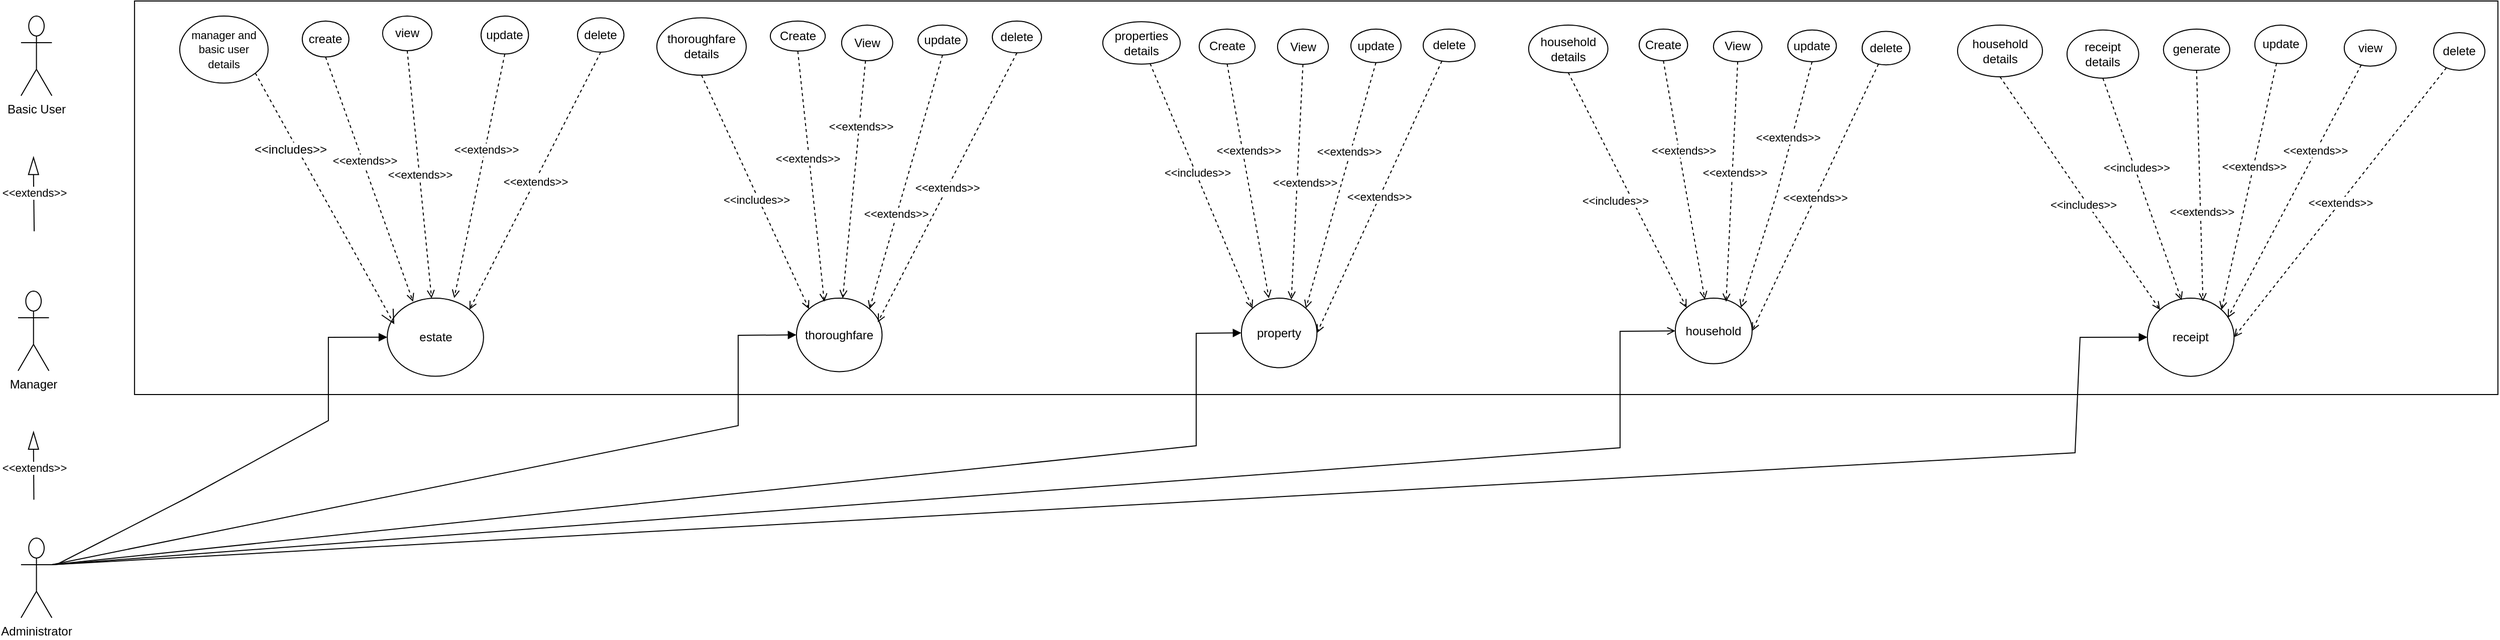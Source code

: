 <mxfile version="13.9.9" type="device"><diagram id="p2OT6_7PBiarxrYeMFC8" name="Page-1"><mxGraphModel dx="2910" dy="1893" grid="0" gridSize="10" guides="1" tooltips="1" connect="1" arrows="1" fold="1" page="1" pageScale="1" pageWidth="1100" pageHeight="850" math="0" shadow="0"><root><mxCell id="0"/><mxCell id="1" parent="0"/><mxCell id="CZw2a8hyTPpO4pu1pBGQ-3" value="" style="rounded=0;whiteSpace=wrap;html=1;" vertex="1" parent="1"><mxGeometry x="-479.07" y="-752" width="2353" height="392" as="geometry"/></mxCell><mxCell id="bVrgIvZ9MESEEl0nW9Ub-30" value="Basic User" style="shape=umlActor;verticalLabelPosition=bottom;verticalAlign=top;html=1;outlineConnect=0;" parent="1" vertex="1"><mxGeometry x="-592.067" y="-737.008" width="30.734" height="79.432" as="geometry"/></mxCell><mxCell id="bVrgIvZ9MESEEl0nW9Ub-32" value="Manager" style="shape=umlActor;verticalLabelPosition=bottom;verticalAlign=top;html=1;outlineConnect=0;" parent="1" vertex="1"><mxGeometry x="-594.997" y="-462.998" width="30.734" height="79.432" as="geometry"/></mxCell><mxCell id="wMVx5mOr-HpSk-gPE4At-3" style="edgeStyle=none;rounded=0;orthogonalLoop=1;jettySize=auto;html=1;entryX=0;entryY=0.5;entryDx=0;entryDy=0;endArrow=block;endFill=1;fontColor=#000000;exitX=1;exitY=0.333;exitDx=0;exitDy=0;exitPerimeter=0;" parent="1" target="bVrgIvZ9MESEEl0nW9Ub-52" edge="1" source="bVrgIvZ9MESEEl0nW9Ub-43"><mxGeometry x="-186.07" y="94" as="geometry"><mxPoint x="-123.138" y="871.379" as="sourcePoint"/><Array as="points"><mxPoint x="121.93" y="-329"/><mxPoint x="121.93" y="-419"/></Array></mxGeometry></mxCell><mxCell id="wMVx5mOr-HpSk-gPE4At-5" style="edgeStyle=none;rounded=0;orthogonalLoop=1;jettySize=auto;html=1;entryX=0;entryY=0.5;entryDx=0;entryDy=0;endArrow=block;endFill=1;fontColor=#000000;exitX=1;exitY=0.333;exitDx=0;exitDy=0;exitPerimeter=0;" parent="1" target="bVrgIvZ9MESEEl0nW9Ub-111" edge="1" source="bVrgIvZ9MESEEl0nW9Ub-43"><mxGeometry x="-186.07" y="94" as="geometry"><mxPoint x="-159.07" y="825" as="sourcePoint"/><Array as="points"><mxPoint x="577.93" y="-309"/><mxPoint x="577.93" y="-421"/></Array></mxGeometry></mxCell><mxCell id="wMVx5mOr-HpSk-gPE4At-6" style="edgeStyle=none;rounded=0;orthogonalLoop=1;jettySize=auto;html=1;entryX=0;entryY=0.5;entryDx=0;entryDy=0;endArrow=block;endFill=1;fontColor=#000000;exitX=1;exitY=0.333;exitDx=0;exitDy=0;exitPerimeter=0;" parent="1" target="bVrgIvZ9MESEEl0nW9Ub-91" edge="1" source="bVrgIvZ9MESEEl0nW9Ub-43"><mxGeometry x="-186.07" y="94" as="geometry"><mxPoint x="-123.07" y="895" as="sourcePoint"/><Array as="points"><mxPoint x="1452.93" y="-302"/><mxPoint x="1457.93" y="-417"/></Array></mxGeometry></mxCell><mxCell id="9IyHdLGbfEKL3AnVJkwq-1" style="edgeStyle=none;rounded=0;orthogonalLoop=1;jettySize=auto;html=1;entryX=0;entryY=0.5;entryDx=0;entryDy=0;endArrow=open;endFill=0;exitX=1;exitY=0.333;exitDx=0;exitDy=0;exitPerimeter=0;" parent="1" target="bVrgIvZ9MESEEl0nW9Ub-124" edge="1" source="bVrgIvZ9MESEEl0nW9Ub-43"><mxGeometry relative="1" as="geometry"><mxPoint x="-118.07" y="884" as="sourcePoint"/><mxPoint x="-0.07" y="1017.74" as="targetPoint"/><Array as="points"><mxPoint x="999.93" y="-307"/><mxPoint x="999.93" y="-423"/></Array></mxGeometry></mxCell><mxCell id="bVrgIvZ9MESEEl0nW9Ub-43" value="Administrator" style="shape=umlActor;verticalLabelPosition=bottom;verticalAlign=top;html=1;outlineConnect=0;" parent="1" vertex="1"><mxGeometry x="-592.067" y="-216.996" width="30.734" height="79.432" as="geometry"/></mxCell><mxCell id="3eplfat6r32ILHULlrHv-40" value="" style="triangle;whiteSpace=wrap;html=1;rotation=-90;" parent="1" vertex="1"><mxGeometry x="-588.067" y="-319.005" width="16.874" height="10.028" as="geometry"/></mxCell><mxCell id="3eplfat6r32ILHULlrHv-41" value="&amp;lt;&amp;lt;extends&amp;gt;&amp;gt;" style="endArrow=none;html=1;exitX=0;exitY=0.5;exitDx=0;exitDy=0;" parent="1" source="3eplfat6r32ILHULlrHv-40" edge="1"><mxGeometry x="-308.07" y="93" width="36.588" height="52.341" as="geometry"><mxPoint x="-579.07" y="-287" as="sourcePoint"/><mxPoint x="-579.264" y="-255.262" as="targetPoint"/><mxPoint y="-7" as="offset"/></mxGeometry></mxCell><mxCell id="bVrgIvZ9MESEEl0nW9Ub-27" value="" style="triangle;whiteSpace=wrap;html=1;rotation=-90;" parent="1" vertex="1"><mxGeometry x="-588.067" y="-592.537" width="16.874" height="10.028" as="geometry"/></mxCell><mxCell id="bVrgIvZ9MESEEl0nW9Ub-39" value="&amp;lt;&amp;lt;extends&amp;gt;&amp;gt;" style="endArrow=none;html=1;exitX=0;exitY=0.5;exitDx=0;exitDy=0;" parent="1" source="bVrgIvZ9MESEEl0nW9Ub-27" edge="1"><mxGeometry x="-619.95" y="-1517.866" width="36.588" height="52.341" as="geometry"><mxPoint x="-578.971" y="-549.876" as="sourcePoint"/><mxPoint x="-578.971" y="-522.645" as="targetPoint"/><mxPoint y="-10" as="offset"/></mxGeometry></mxCell><mxCell id="wMVx5mOr-HpSk-gPE4At-2" style="edgeStyle=none;rounded=0;orthogonalLoop=1;jettySize=auto;html=1;entryX=0;entryY=0.5;entryDx=0;entryDy=0;endArrow=block;endFill=1;fontColor=#000000;" parent="1" target="bVrgIvZ9MESEEl0nW9Ub-164" edge="1"><mxGeometry x="-186.07" y="94" as="geometry"><Array as="points"><mxPoint x="-427.07" y="-257"/><mxPoint x="-286.07" y="-334"/><mxPoint x="-286.07" y="-417"/></Array><mxPoint x="-554.07" y="-192" as="sourcePoint"/></mxGeometry></mxCell><mxCell id="CZw2a8hyTPpO4pu1pBGQ-2" value="" style="group" vertex="1" connectable="0" parent="1"><mxGeometry x="-434.07" y="-737.005" width="2295" height="358.825" as="geometry"/></mxCell><mxCell id="bVrgIvZ9MESEEl0nW9Ub-52" value="thoroughfare" style="ellipse;whiteSpace=wrap;html=1;labelBackgroundColor=#ffffff;" parent="CZw2a8hyTPpO4pu1pBGQ-2" vertex="1"><mxGeometry x="614" y="281.005" width="85.26" height="73.21" as="geometry"/></mxCell><mxCell id="bVrgIvZ9MESEEl0nW9Ub-53" value="Create" style="ellipse;whiteSpace=wrap;html=1;labelBackgroundColor=#ffffff;" parent="CZw2a8hyTPpO4pu1pBGQ-2" vertex="1"><mxGeometry x="588.004" y="5.008" width="54.699" height="29.927" as="geometry"/></mxCell><mxCell id="bVrgIvZ9MESEEl0nW9Ub-55" value="View" style="ellipse;whiteSpace=wrap;html=1;labelBackgroundColor=#ffffff;" parent="CZw2a8hyTPpO4pu1pBGQ-2" vertex="1"><mxGeometry x="658.997" y="9.002" width="50.858" height="35.496" as="geometry"/></mxCell><mxCell id="bVrgIvZ9MESEEl0nW9Ub-63" value="update" style="ellipse;whiteSpace=wrap;html=1;labelBackgroundColor=#ffffff;" parent="CZw2a8hyTPpO4pu1pBGQ-2" vertex="1"><mxGeometry x="735.005" y="9.0" width="48.845" height="29.865" as="geometry"/></mxCell><mxCell id="bVrgIvZ9MESEEl0nW9Ub-65" value="&amp;lt;&amp;lt;extends&amp;gt;&amp;gt;" style="endArrow=open;html=1;dashed=1;labelBackgroundColor=#ffffff;entryX=1;entryY=0;entryDx=0;entryDy=0;exitX=0.5;exitY=1;exitDx=0;exitDy=0;rounded=0;endFill=0;" parent="CZw2a8hyTPpO4pu1pBGQ-2" source="bVrgIvZ9MESEEl0nW9Ub-63" target="bVrgIvZ9MESEEl0nW9Ub-52" edge="1"><mxGeometry x="-85" y="414.005" as="geometry"><mxPoint x="778.835" y="299.11" as="sourcePoint"/><mxPoint x="852.011" y="299.11" as="targetPoint"/><Array as="points"/><mxPoint x="-10" y="32" as="offset"/></mxGeometry></mxCell><mxCell id="bVrgIvZ9MESEEl0nW9Ub-102" value="" style="endArrow=open;html=1;dashed=1;labelBackgroundColor=none;entryX=0.325;entryY=0.048;entryDx=0;entryDy=0;exitX=0.5;exitY=1;exitDx=0;exitDy=0;rounded=0;endFill=0;entryPerimeter=0;" parent="CZw2a8hyTPpO4pu1pBGQ-2" source="bVrgIvZ9MESEEl0nW9Ub-53" target="bVrgIvZ9MESEEl0nW9Ub-52" edge="1"><mxGeometry x="494.91" y="201.642" as="geometry"><mxPoint x="811.764" y="276.781" as="sourcePoint"/><mxPoint x="705.658" y="270.756" as="targetPoint"/><Array as="points"/></mxGeometry></mxCell><mxCell id="bVrgIvZ9MESEEl0nW9Ub-103" value="&amp;lt;&amp;lt;extends&amp;gt;&amp;gt;" style="edgeLabel;resizable=0;html=1;align=center;verticalAlign=middle;rotation=0;" parent="bVrgIvZ9MESEEl0nW9Ub-102" connectable="0" vertex="1"><mxGeometry relative="1" as="geometry"><mxPoint x="-4.17" y="-17.86" as="offset"/></mxGeometry></mxCell><mxCell id="bVrgIvZ9MESEEl0nW9Ub-104" value="" style="endArrow=open;html=1;dashed=1;labelBackgroundColor=none;rounded=0;endFill=0;" parent="CZw2a8hyTPpO4pu1pBGQ-2" source="bVrgIvZ9MESEEl0nW9Ub-55" target="bVrgIvZ9MESEEl0nW9Ub-52" edge="1"><mxGeometry x="494.91" y="201.642" as="geometry"><mxPoint x="810.827" y="250.436" as="sourcePoint"/><mxPoint x="725.419" y="260.124" as="targetPoint"/><Array as="points"/></mxGeometry></mxCell><mxCell id="bVrgIvZ9MESEEl0nW9Ub-105" value="&amp;lt;&amp;lt;extends&amp;gt;&amp;gt;" style="edgeLabel;resizable=0;html=1;align=center;verticalAlign=middle;rotation=0;" parent="bVrgIvZ9MESEEl0nW9Ub-104" connectable="0" vertex="1"><mxGeometry relative="1" as="geometry"><mxPoint x="6.56" y="-53.01" as="offset"/></mxGeometry></mxCell><mxCell id="bVrgIvZ9MESEEl0nW9Ub-106" value="thoroughfare&lt;br&gt;details" style="ellipse;whiteSpace=wrap;html=1;labelBackgroundColor=#ffffff;" parent="CZw2a8hyTPpO4pu1pBGQ-2" vertex="1"><mxGeometry x="475.0" y="1.765" width="89.03" height="57.13" as="geometry"/></mxCell><mxCell id="bVrgIvZ9MESEEl0nW9Ub-107" value="" style="endArrow=open;html=1;dashed=1;labelBackgroundColor=none;exitX=0.5;exitY=1;exitDx=0;exitDy=0;rounded=0;endFill=0;entryX=0;entryY=0;entryDx=0;entryDy=0;" parent="CZw2a8hyTPpO4pu1pBGQ-2" source="bVrgIvZ9MESEEl0nW9Ub-106" target="bVrgIvZ9MESEEl0nW9Ub-52" edge="1"><mxGeometry x="494.178" y="200.325" as="geometry"><mxPoint x="768.59" y="243.805" as="sourcePoint"/><mxPoint x="635.409" y="278.062" as="targetPoint"/><Array as="points"/></mxGeometry></mxCell><mxCell id="3eplfat6r32ILHULlrHv-9" value="&amp;lt;&amp;lt;includes&amp;gt;&amp;gt;" style="edgeLabel;html=1;align=center;verticalAlign=middle;resizable=0;points=[];rotation=0;" parent="bVrgIvZ9MESEEl0nW9Ub-107" vertex="1" connectable="0"><mxGeometry relative="1" as="geometry"><mxPoint x="1.04" y="7.47" as="offset"/></mxGeometry></mxCell><mxCell id="9CE0kdO500s2RGaYK3Pd-2" value="&amp;lt;&amp;lt;extends&amp;gt;&amp;gt;" style="rounded=0;orthogonalLoop=1;jettySize=auto;html=1;dashed=1;endArrow=open;endFill=0;exitX=0.5;exitY=1;exitDx=0;exitDy=0;" parent="CZw2a8hyTPpO4pu1pBGQ-2" source="9CE0kdO500s2RGaYK3Pd-1" edge="1"><mxGeometry x="595.162" y="205.156" as="geometry"><mxPoint as="offset"/><mxPoint x="695" y="305.005" as="targetPoint"/></mxGeometry></mxCell><mxCell id="9CE0kdO500s2RGaYK3Pd-1" value="delete" style="ellipse;whiteSpace=wrap;html=1;labelBackgroundColor=#ffffff;" parent="CZw2a8hyTPpO4pu1pBGQ-2" vertex="1"><mxGeometry x="809.002" y="5.007" width="49.028" height="31.622" as="geometry"/></mxCell><mxCell id="bVrgIvZ9MESEEl0nW9Ub-121" value="properties&lt;br&gt;details" style="ellipse;whiteSpace=wrap;html=1;labelBackgroundColor=#ffffff;" parent="CZw2a8hyTPpO4pu1pBGQ-2" vertex="1"><mxGeometry x="919.0" y="5.625" width="77.1" height="42.26" as="geometry"/></mxCell><mxCell id="3eplfat6r32ILHULlrHv-11" value="&amp;lt;&amp;lt;includes&amp;gt;&amp;gt;" style="rounded=0;orthogonalLoop=1;jettySize=auto;html=1;entryX=0;entryY=0;entryDx=0;entryDy=0;labelBackgroundColor=#ffffff;dashed=1;endArrow=open;endFill=0;" parent="CZw2a8hyTPpO4pu1pBGQ-2" source="bVrgIvZ9MESEEl0nW9Ub-121" target="bVrgIvZ9MESEEl0nW9Ub-111" edge="1"><mxGeometry x="-85" y="414.005" as="geometry"><mxPoint x="-4" y="-13" as="offset"/></mxGeometry></mxCell><mxCell id="bVrgIvZ9MESEEl0nW9Ub-114" value="update" style="ellipse;whiteSpace=wrap;html=1;labelBackgroundColor=#ffffff;" parent="CZw2a8hyTPpO4pu1pBGQ-2" vertex="1"><mxGeometry x="1166.001" y="12.946" width="49.943" height="33.379" as="geometry"/></mxCell><mxCell id="bVrgIvZ9MESEEl0nW9Ub-115" value="&amp;lt;&amp;lt;extends&amp;gt;&amp;gt;" style="endArrow=open;html=1;dashed=1;labelBackgroundColor=#ffffff;exitX=0.5;exitY=1;exitDx=0;exitDy=0;rounded=0;endFill=0;entryX=1;entryY=0;entryDx=0;entryDy=0;" parent="CZw2a8hyTPpO4pu1pBGQ-2" edge="1" target="bVrgIvZ9MESEEl0nW9Ub-111" source="bVrgIvZ9MESEEl0nW9Ub-114"><mxGeometry x="-85" y="414.005" as="geometry"><mxPoint x="1403.011" y="358.526" as="sourcePoint"/><mxPoint x="1167.24" y="322.61" as="targetPoint"/><Array as="points"/><mxPoint x="8" y="-34" as="offset"/></mxGeometry></mxCell><mxCell id="bVrgIvZ9MESEEl0nW9Ub-113" value="View" style="ellipse;whiteSpace=wrap;html=1;labelBackgroundColor=#ffffff;" parent="CZw2a8hyTPpO4pu1pBGQ-2" vertex="1"><mxGeometry x="1093.002" y="12.946" width="50.58" height="35.136" as="geometry"/></mxCell><mxCell id="bVrgIvZ9MESEEl0nW9Ub-118" value="" style="endArrow=open;html=1;dashed=1;labelBackgroundColor=none;entryX=0.661;entryY=0.019;entryDx=0;entryDy=0;exitX=0.5;exitY=1;exitDx=0;exitDy=0;rounded=0;endFill=0;entryPerimeter=0;" parent="CZw2a8hyTPpO4pu1pBGQ-2" source="bVrgIvZ9MESEEl0nW9Ub-113" target="bVrgIvZ9MESEEl0nW9Ub-111" edge="1"><mxGeometry x="936.055" y="166.636" as="geometry"><mxPoint x="1251.973" y="327.999" as="sourcePoint"/><mxPoint x="1166.564" y="338.311" as="targetPoint"/><Array as="points"/></mxGeometry></mxCell><mxCell id="bVrgIvZ9MESEEl0nW9Ub-119" value="&amp;lt;&amp;lt;extends&amp;gt;&amp;gt;" style="edgeLabel;resizable=0;html=1;align=center;verticalAlign=middle;rotation=0;" parent="bVrgIvZ9MESEEl0nW9Ub-118" connectable="0" vertex="1"><mxGeometry relative="1" as="geometry"><mxPoint x="6.95" as="offset"/></mxGeometry></mxCell><mxCell id="bVrgIvZ9MESEEl0nW9Ub-112" value="Create" style="ellipse;whiteSpace=wrap;html=1;labelBackgroundColor=#ffffff;" parent="CZw2a8hyTPpO4pu1pBGQ-2" vertex="1"><mxGeometry x="1014.996" y="12.95" width="55.614" height="34.767" as="geometry"/></mxCell><mxCell id="bVrgIvZ9MESEEl0nW9Ub-116" value="" style="endArrow=open;html=1;dashed=1;labelBackgroundColor=none;entryX=0.364;entryY=0.002;entryDx=0;entryDy=0;exitX=0.5;exitY=1;exitDx=0;exitDy=0;rounded=0;endFill=0;entryPerimeter=0;" parent="CZw2a8hyTPpO4pu1pBGQ-2" source="bVrgIvZ9MESEEl0nW9Ub-112" target="bVrgIvZ9MESEEl0nW9Ub-111" edge="1"><mxGeometry x="928.738" y="165.757" as="geometry"><mxPoint x="1245.592" y="355.165" as="sourcePoint"/><mxPoint x="1139.486" y="348.751" as="targetPoint"/><Array as="points"/></mxGeometry></mxCell><mxCell id="bVrgIvZ9MESEEl0nW9Ub-117" value="&amp;lt;&amp;lt;extends&amp;gt;&amp;gt;" style="edgeLabel;resizable=0;html=1;align=center;verticalAlign=middle;rotation=0;" parent="bVrgIvZ9MESEEl0nW9Ub-116" connectable="0" vertex="1"><mxGeometry relative="1" as="geometry"><mxPoint x="0.28" y="-30.94" as="offset"/></mxGeometry></mxCell><mxCell id="bVrgIvZ9MESEEl0nW9Ub-111" value="property" style="ellipse;whiteSpace=wrap;html=1;labelBackgroundColor=#ffffff;" parent="CZw2a8hyTPpO4pu1pBGQ-2" vertex="1"><mxGeometry x="1057" y="281.005" width="75.24" height="69.21" as="geometry"/></mxCell><mxCell id="9CE0kdO500s2RGaYK3Pd-4" value="&amp;lt;&amp;lt;extends&amp;gt;&amp;gt;" style="edgeStyle=none;rounded=0;orthogonalLoop=1;jettySize=auto;html=1;entryX=1;entryY=0.5;entryDx=0;entryDy=0;dashed=1;endArrow=open;endFill=0;" parent="CZw2a8hyTPpO4pu1pBGQ-2" source="9CE0kdO500s2RGaYK3Pd-3" target="bVrgIvZ9MESEEl0nW9Ub-111" edge="1"><mxGeometry x="1098.507" y="36.671" as="geometry"/></mxCell><mxCell id="9CE0kdO500s2RGaYK3Pd-3" value="delete" style="ellipse;whiteSpace=wrap;html=1;labelBackgroundColor=#ffffff;" parent="CZw2a8hyTPpO4pu1pBGQ-2" vertex="1"><mxGeometry x="1238.005" y="12.949" width="51.589" height="32.501" as="geometry"/></mxCell><mxCell id="bVrgIvZ9MESEEl0nW9Ub-124" value="household" style="ellipse;whiteSpace=wrap;html=1;labelBackgroundColor=#ffffff;" parent="CZw2a8hyTPpO4pu1pBGQ-2" vertex="1"><mxGeometry x="1489" y="281.005" width="76.48" height="65.28" as="geometry"/></mxCell><mxCell id="bVrgIvZ9MESEEl0nW9Ub-125" value="Create" style="ellipse;whiteSpace=wrap;html=1;labelBackgroundColor=#ffffff;" parent="CZw2a8hyTPpO4pu1pBGQ-2" vertex="1"><mxGeometry x="1453.002" y="12.949" width="48.296" height="31.517" as="geometry"/></mxCell><mxCell id="bVrgIvZ9MESEEl0nW9Ub-126" value="View" style="ellipse;whiteSpace=wrap;html=1;labelBackgroundColor=#ffffff;" parent="CZw2a8hyTPpO4pu1pBGQ-2" vertex="1"><mxGeometry x="1526.996" y="15.26" width="48.289" height="30.138" as="geometry"/></mxCell><mxCell id="bVrgIvZ9MESEEl0nW9Ub-127" value="update" style="ellipse;whiteSpace=wrap;html=1;labelBackgroundColor=#ffffff;" parent="CZw2a8hyTPpO4pu1pBGQ-2" vertex="1"><mxGeometry x="1601.0" y="13.867" width="48.384" height="31.587" as="geometry"/></mxCell><mxCell id="bVrgIvZ9MESEEl0nW9Ub-128" value="&amp;lt;&amp;lt;extends&amp;gt;&amp;gt;" style="endArrow=open;html=1;dashed=1;labelBackgroundColor=#ffffff;entryX=1;entryY=0;entryDx=0;entryDy=0;exitX=0.5;exitY=1;exitDx=0;exitDy=0;rounded=0;endFill=0;" parent="CZw2a8hyTPpO4pu1pBGQ-2" source="bVrgIvZ9MESEEl0nW9Ub-127" target="bVrgIvZ9MESEEl0nW9Ub-124" edge="1"><mxGeometry x="-85" y="414.005" as="geometry"><mxPoint x="1643.938" y="376.453" as="sourcePoint"/><mxPoint x="1717.114" y="376.453" as="targetPoint"/><Array as="points"><mxPoint x="1590" y="177.005"/></Array><mxPoint x="11" y="-47" as="offset"/></mxGeometry></mxCell><mxCell id="bVrgIvZ9MESEEl0nW9Ub-129" value="" style="endArrow=open;html=1;dashed=1;labelBackgroundColor=none;exitX=0.5;exitY=1;exitDx=0;exitDy=0;rounded=0;endFill=0;entryX=0.384;entryY=0.019;entryDx=0;entryDy=0;entryPerimeter=0;" parent="CZw2a8hyTPpO4pu1pBGQ-2" source="bVrgIvZ9MESEEl0nW9Ub-125" target="bVrgIvZ9MESEEl0nW9Ub-124" edge="1"><mxGeometry x="1360.013" y="58.364" as="geometry"><mxPoint x="1676.867" y="352.682" as="sourcePoint"/><mxPoint x="1521" y="284.005" as="targetPoint"/><Array as="points"/></mxGeometry></mxCell><mxCell id="bVrgIvZ9MESEEl0nW9Ub-130" value="&amp;lt;&amp;lt;extends&amp;gt;&amp;gt;" style="edgeLabel;resizable=0;html=1;align=center;verticalAlign=middle;rotation=0;" parent="bVrgIvZ9MESEEl0nW9Ub-129" connectable="0" vertex="1"><mxGeometry relative="1" as="geometry"><mxPoint x="-1.16" y="-29.77" as="offset"/></mxGeometry></mxCell><mxCell id="bVrgIvZ9MESEEl0nW9Ub-131" value="" style="endArrow=open;html=1;dashed=1;labelBackgroundColor=none;entryX=0.661;entryY=0.055;entryDx=0;entryDy=0;exitX=0.5;exitY=1;exitDx=0;exitDy=0;rounded=0;endFill=0;entryPerimeter=0;" parent="CZw2a8hyTPpO4pu1pBGQ-2" source="bVrgIvZ9MESEEl0nW9Ub-126" target="bVrgIvZ9MESEEl0nW9Ub-124" edge="1"><mxGeometry x="1360.013" y="58.364" as="geometry"><mxPoint x="1675.931" y="324.637" as="sourcePoint"/><mxPoint x="1590.522" y="334.95" as="targetPoint"/><Array as="points"/></mxGeometry></mxCell><mxCell id="bVrgIvZ9MESEEl0nW9Ub-132" value="&amp;lt;&amp;lt;extends&amp;gt;&amp;gt;" style="edgeLabel;resizable=0;html=1;align=center;verticalAlign=middle;rotation=0;" parent="bVrgIvZ9MESEEl0nW9Ub-131" connectable="0" vertex="1"><mxGeometry relative="1" as="geometry"><mxPoint x="2.17" y="-9.34" as="offset"/></mxGeometry></mxCell><mxCell id="bVrgIvZ9MESEEl0nW9Ub-134" value="household&lt;br&gt;details" style="ellipse;whiteSpace=wrap;html=1;labelBackgroundColor=#ffffff;" parent="CZw2a8hyTPpO4pu1pBGQ-2" vertex="1"><mxGeometry x="1343.0" y="9.005" width="78.89" height="47.33" as="geometry"/></mxCell><mxCell id="bVrgIvZ9MESEEl0nW9Ub-135" value="" style="endArrow=open;html=1;dashed=1;labelBackgroundColor=none;entryX=0;entryY=0;entryDx=0;entryDy=0;exitX=0.5;exitY=1;exitDx=0;exitDy=0;rounded=0;endFill=0;" parent="CZw2a8hyTPpO4pu1pBGQ-2" source="bVrgIvZ9MESEEl0nW9Ub-134" target="bVrgIvZ9MESEEl0nW9Ub-124" edge="1"><mxGeometry x="1357.818" y="58.364" as="geometry"><mxPoint x="1618.692" y="296.051" as="sourcePoint"/><mxPoint x="1553.012" y="340.989" as="targetPoint"/><Array as="points"/></mxGeometry></mxCell><mxCell id="bVrgIvZ9MESEEl0nW9Ub-136" value="&amp;lt;&amp;lt;includes&amp;gt;&amp;gt;" style="edgeLabel;resizable=0;html=1;align=center;verticalAlign=middle;" parent="bVrgIvZ9MESEEl0nW9Ub-135" connectable="0" vertex="1"><mxGeometry relative="1" as="geometry"><mxPoint x="-12.02" y="10.46" as="offset"/></mxGeometry></mxCell><mxCell id="9CE0kdO500s2RGaYK3Pd-6" value="&amp;lt;&amp;lt;extends&amp;gt;&amp;gt;" style="edgeStyle=none;rounded=0;orthogonalLoop=1;jettySize=auto;html=1;entryX=1;entryY=0.5;entryDx=0;entryDy=0;dashed=1;endArrow=open;endFill=0;" parent="CZw2a8hyTPpO4pu1pBGQ-2" source="9CE0kdO500s2RGaYK3Pd-5" target="bVrgIvZ9MESEEl0nW9Ub-124" edge="1"><mxGeometry x="1498.675" y="-116.742" as="geometry"/></mxCell><mxCell id="9CE0kdO500s2RGaYK3Pd-5" value="delete" style="ellipse;whiteSpace=wrap;html=1;labelBackgroundColor=#ffffff;" parent="CZw2a8hyTPpO4pu1pBGQ-2" vertex="1"><mxGeometry x="1675.004" y="15.258" width="47.557" height="33.379" as="geometry"/></mxCell><mxCell id="bVrgIvZ9MESEEl0nW9Ub-91" value="receipt" style="ellipse;whiteSpace=wrap;html=1;labelBackgroundColor=#ffffff;" parent="CZw2a8hyTPpO4pu1pBGQ-2" vertex="1"><mxGeometry x="1959" y="281.005" width="86.32" height="77.82" as="geometry"/></mxCell><mxCell id="bVrgIvZ9MESEEl0nW9Ub-93" value="generate" style="ellipse;whiteSpace=wrap;html=1;labelBackgroundColor=#ffffff;" parent="CZw2a8hyTPpO4pu1pBGQ-2" vertex="1"><mxGeometry x="1975" y="12.955" width="66" height="41.06" as="geometry"/></mxCell><mxCell id="bVrgIvZ9MESEEl0nW9Ub-96" value="" style="endArrow=open;html=1;dashed=1;labelBackgroundColor=#ffffff;entryX=0.641;entryY=0.04;entryDx=0;entryDy=0;endFill=0;rounded=0;exitX=0.5;exitY=1;exitDx=0;exitDy=0;entryPerimeter=0;" parent="CZw2a8hyTPpO4pu1pBGQ-2" source="bVrgIvZ9MESEEl0nW9Ub-93" target="bVrgIvZ9MESEEl0nW9Ub-91" edge="1"><mxGeometry x="1800.025" y="-146.826" as="geometry"><mxPoint x="2228.839" y="248.591" as="sourcePoint"/><mxPoint x="2046.616" y="233.497" as="targetPoint"/><Array as="points"/></mxGeometry></mxCell><mxCell id="bVrgIvZ9MESEEl0nW9Ub-97" value="&amp;lt;&amp;lt;extends&amp;gt;&amp;gt;" style="edgeLabel;resizable=0;html=1;align=center;verticalAlign=middle;rotation=0;" parent="bVrgIvZ9MESEEl0nW9Ub-96" connectable="0" vertex="1"><mxGeometry relative="1" as="geometry"><mxPoint x="1.86" y="25.53" as="offset"/></mxGeometry></mxCell><mxCell id="bVrgIvZ9MESEEl0nW9Ub-155" value="&amp;lt;&amp;lt;includes&amp;gt;&amp;gt;" style="endArrow=open;html=1;dashed=1;labelBackgroundColor=#ffffff;rounded=0;endFill=0;exitX=0.5;exitY=1;exitDx=0;exitDy=0;entryX=0;entryY=0;entryDx=0;entryDy=0;" parent="CZw2a8hyTPpO4pu1pBGQ-2" source="3eplfat6r32ILHULlrHv-52" target="bVrgIvZ9MESEEl0nW9Ub-91" edge="1"><mxGeometry x="-85" y="414.005" as="geometry"><mxPoint x="2010.4" y="277.133" as="sourcePoint"/><mxPoint x="1989.179" y="323.688" as="targetPoint"/><Array as="points"/><mxPoint x="3" y="12" as="offset"/></mxGeometry></mxCell><mxCell id="bVrgIvZ9MESEEl0nW9Ub-157" value="receipt&lt;br&gt;details" style="ellipse;whiteSpace=wrap;html=1;labelBackgroundColor=#ffffff;" parent="CZw2a8hyTPpO4pu1pBGQ-2" vertex="1"><mxGeometry x="1879.0" y="13.865" width="71.37" height="48" as="geometry"/></mxCell><mxCell id="bVrgIvZ9MESEEl0nW9Ub-158" value="&amp;lt;&amp;lt;includes&amp;gt;&amp;gt;" style="endArrow=open;html=1;dashed=1;labelBackgroundColor=#ffffff;exitX=0.5;exitY=1;exitDx=0;exitDy=0;rounded=0;endFill=0;entryX=0.395;entryY=0.025;entryDx=0;entryDy=0;entryPerimeter=0;" parent="CZw2a8hyTPpO4pu1pBGQ-2" source="bVrgIvZ9MESEEl0nW9Ub-157" target="bVrgIvZ9MESEEl0nW9Ub-91" edge="1"><mxGeometry x="-85" y="414.005" as="geometry"><mxPoint x="2243.474" y="184.449" as="sourcePoint"/><mxPoint x="2144.686" y="217.652" as="targetPoint"/><Array as="points"/><mxPoint x="-6" y="-21" as="offset"/></mxGeometry></mxCell><mxCell id="3eplfat6r32ILHULlrHv-52" value="household&lt;br&gt;details" style="ellipse;whiteSpace=wrap;html=1;labelBackgroundColor=#ffffff;" parent="CZw2a8hyTPpO4pu1pBGQ-2" vertex="1"><mxGeometry x="1770" y="9.005" width="84.54" height="51.5" as="geometry"/></mxCell><mxCell id="kovQtFcs4KQaaTrSygyN-6" value="&amp;lt;&amp;lt;extends&amp;gt;&amp;gt;" style="rounded=0;orthogonalLoop=1;jettySize=auto;html=1;entryX=0.927;entryY=0.252;entryDx=0;entryDy=0;dashed=1;endArrow=open;endFill=0;entryPerimeter=0;" parent="CZw2a8hyTPpO4pu1pBGQ-2" source="kovQtFcs4KQaaTrSygyN-1" target="bVrgIvZ9MESEEl0nW9Ub-91" edge="1"><mxGeometry x="-85" y="414.005" as="geometry"><mxPoint x="21" y="-41" as="offset"/></mxGeometry></mxCell><mxCell id="kovQtFcs4KQaaTrSygyN-1" value="view" style="ellipse;whiteSpace=wrap;html=1;labelBackgroundColor=#ffffff;" parent="CZw2a8hyTPpO4pu1pBGQ-2" vertex="1"><mxGeometry x="2155" y="13.865" width="51.6" height="35.97" as="geometry"/></mxCell><mxCell id="kovQtFcs4KQaaTrSygyN-7" value="&amp;lt;&amp;lt;extends&amp;gt;&amp;gt;" style="rounded=0;orthogonalLoop=1;jettySize=auto;html=1;entryX=1;entryY=0;entryDx=0;entryDy=0;dashed=1;endArrow=open;endFill=0;" parent="CZw2a8hyTPpO4pu1pBGQ-2" source="kovQtFcs4KQaaTrSygyN-2" target="bVrgIvZ9MESEEl0nW9Ub-91" edge="1"><mxGeometry x="-85" y="414.005" as="geometry"><mxPoint x="5" y="-20" as="offset"/></mxGeometry></mxCell><mxCell id="kovQtFcs4KQaaTrSygyN-2" value="update" style="ellipse;whiteSpace=wrap;html=1;labelBackgroundColor=#ffffff;" parent="CZw2a8hyTPpO4pu1pBGQ-2" vertex="1"><mxGeometry x="2066" y="9.005" width="51.6" height="38.4" as="geometry"/></mxCell><mxCell id="kovQtFcs4KQaaTrSygyN-5" value="&amp;lt;&amp;lt;extends&amp;gt;&amp;gt;" style="rounded=0;orthogonalLoop=1;jettySize=auto;html=1;entryX=1;entryY=0.5;entryDx=0;entryDy=0;dashed=1;endArrow=open;endFill=0;" parent="CZw2a8hyTPpO4pu1pBGQ-2" source="kovQtFcs4KQaaTrSygyN-3" target="bVrgIvZ9MESEEl0nW9Ub-91" edge="1"><mxGeometry x="1761.6" y="-632.005" as="geometry"><mxPoint as="offset"/></mxGeometry></mxCell><mxCell id="kovQtFcs4KQaaTrSygyN-3" value="delete" style="ellipse;whiteSpace=wrap;html=1;labelBackgroundColor=#ffffff;" parent="CZw2a8hyTPpO4pu1pBGQ-2" vertex="1"><mxGeometry x="2244" y="16.555" width="51" height="37.46" as="geometry"/></mxCell><mxCell id="bVrgIvZ9MESEEl0nW9Ub-164" value="estate" style="ellipse;whiteSpace=wrap;html=1;labelBackgroundColor=#ffffff;" parent="CZw2a8hyTPpO4pu1pBGQ-2" vertex="1"><mxGeometry x="206.63" y="281.005" width="95.86" height="77.79" as="geometry"/></mxCell><mxCell id="bVrgIvZ9MESEEl0nW9Ub-165" value="create" style="ellipse;whiteSpace=wrap;html=1;labelBackgroundColor=#ffffff;" parent="CZw2a8hyTPpO4pu1pBGQ-2" vertex="1"><mxGeometry x="121.995" y="5.003" width="46.467" height="35.786" as="geometry"/></mxCell><mxCell id="bVrgIvZ9MESEEl0nW9Ub-166" value="view" style="ellipse;whiteSpace=wrap;html=1;labelBackgroundColor=#ffffff;" parent="CZw2a8hyTPpO4pu1pBGQ-2" vertex="1"><mxGeometry x="202.0" width="49.036" height="34.495" as="geometry"/></mxCell><mxCell id="bVrgIvZ9MESEEl0nW9Ub-167" value="update" style="ellipse;whiteSpace=wrap;html=1;labelBackgroundColor=#ffffff;" parent="CZw2a8hyTPpO4pu1pBGQ-2" vertex="1"><mxGeometry x="299.997" y="0.002" width="47.287" height="37.797" as="geometry"/></mxCell><mxCell id="bVrgIvZ9MESEEl0nW9Ub-168" value="" style="endArrow=open;html=1;labelBackgroundColor=none;endFill=0;exitX=0.5;exitY=1;exitDx=0;exitDy=0;dashed=1;entryX=0.268;entryY=0.045;entryDx=0;entryDy=0;entryPerimeter=0;" parent="CZw2a8hyTPpO4pu1pBGQ-2" source="bVrgIvZ9MESEEl0nW9Ub-165" target="bVrgIvZ9MESEEl0nW9Ub-164" edge="1"><mxGeometry x="89.687" y="-342.433" as="geometry"><mxPoint x="338.853" y="313.968" as="sourcePoint"/><mxPoint x="412.029" y="313.968" as="targetPoint"/></mxGeometry></mxCell><mxCell id="bVrgIvZ9MESEEl0nW9Ub-169" value="&amp;lt;&amp;lt;extends&amp;gt;&amp;gt;" style="edgeLabel;resizable=0;html=1;align=center;verticalAlign=middle;rotation=0;" parent="bVrgIvZ9MESEEl0nW9Ub-168" connectable="0" vertex="1"><mxGeometry relative="1" as="geometry"><mxPoint x="-4.75" y="-19.39" as="offset"/></mxGeometry></mxCell><mxCell id="bVrgIvZ9MESEEl0nW9Ub-170" value="" style="endArrow=open;html=1;labelBackgroundColor=none;endFill=0;exitX=0.5;exitY=1;exitDx=0;exitDy=0;dashed=1;" parent="CZw2a8hyTPpO4pu1pBGQ-2" source="bVrgIvZ9MESEEl0nW9Ub-166" target="bVrgIvZ9MESEEl0nW9Ub-164" edge="1"><mxGeometry x="89.687" y="-342.433" as="geometry"><mxPoint x="418.615" y="300.854" as="sourcePoint"/><mxPoint x="270.12" y="315.005" as="targetPoint"/></mxGeometry></mxCell><mxCell id="bVrgIvZ9MESEEl0nW9Ub-171" value="&amp;lt;&amp;lt;extends&amp;gt;&amp;gt;" style="edgeLabel;resizable=0;html=1;align=center;verticalAlign=middle;rotation=0;" parent="bVrgIvZ9MESEEl0nW9Ub-170" connectable="0" vertex="1"><mxGeometry relative="1" as="geometry"/></mxCell><mxCell id="bVrgIvZ9MESEEl0nW9Ub-172" value="" style="endArrow=open;html=1;labelBackgroundColor=none;endFill=0;exitX=0.5;exitY=1;exitDx=0;exitDy=0;dashed=1;entryX=0.695;entryY=-0.002;entryDx=0;entryDy=0;entryPerimeter=0;" parent="CZw2a8hyTPpO4pu1pBGQ-2" source="bVrgIvZ9MESEEl0nW9Ub-167" target="bVrgIvZ9MESEEl0nW9Ub-164" edge="1"><mxGeometry x="89.687" y="-342.433" as="geometry"><mxPoint x="418.615" y="328.851" as="sourcePoint"/><mxPoint x="338.853" y="321.056" as="targetPoint"/></mxGeometry></mxCell><mxCell id="bVrgIvZ9MESEEl0nW9Ub-173" value="&amp;lt;&amp;lt;extends&amp;gt;&amp;gt;" style="edgeLabel;resizable=0;html=1;align=center;verticalAlign=middle;rotation=0;" parent="bVrgIvZ9MESEEl0nW9Ub-172" connectable="0" vertex="1"><mxGeometry relative="1" as="geometry"><mxPoint x="6.7" y="-26.9" as="offset"/></mxGeometry></mxCell><mxCell id="bVrgIvZ9MESEEl0nW9Ub-174" value="delete" style="ellipse;whiteSpace=wrap;html=1;labelBackgroundColor=#ffffff;" parent="CZw2a8hyTPpO4pu1pBGQ-2" vertex="1"><mxGeometry x="395.998" y="1.768" width="46.284" height="34.257" as="geometry"/></mxCell><mxCell id="bVrgIvZ9MESEEl0nW9Ub-175" value="" style="endArrow=open;html=1;labelBackgroundColor=none;endFill=0;exitX=0.5;exitY=1;exitDx=0;exitDy=0;dashed=1;entryX=1;entryY=0;entryDx=0;entryDy=0;" parent="CZw2a8hyTPpO4pu1pBGQ-2" source="bVrgIvZ9MESEEl0nW9Ub-174" target="bVrgIvZ9MESEEl0nW9Ub-164" edge="1"><mxGeometry x="89.687" y="-342.433" as="geometry"><mxPoint x="420.152" y="354.278" as="sourcePoint"/><mxPoint x="327.061" y="328.303" as="targetPoint"/></mxGeometry></mxCell><mxCell id="bVrgIvZ9MESEEl0nW9Ub-176" value="&amp;lt;&amp;lt;extends&amp;gt;&amp;gt;" style="edgeLabel;resizable=0;html=1;align=center;verticalAlign=middle;rotation=0;" parent="bVrgIvZ9MESEEl0nW9Ub-175" connectable="0" vertex="1"><mxGeometry relative="1" as="geometry"/></mxCell><mxCell id="bVrgIvZ9MESEEl0nW9Ub-190" value="&lt;font style=&quot;font-size: 11px&quot;&gt;manager and&lt;br&gt;basic user&lt;br&gt;details&lt;br&gt;&lt;/font&gt;" style="ellipse;whiteSpace=wrap;html=1;labelBackgroundColor=#FFFFFF;fillColor=none;fontSize=12;spacing=0;" parent="CZw2a8hyTPpO4pu1pBGQ-2" vertex="1"><mxGeometry y="0.005" width="88" height="66.76" as="geometry"/></mxCell><mxCell id="bVrgIvZ9MESEEl0nW9Ub-191" value="&amp;lt;&amp;lt;includes&amp;gt;&amp;gt;" style="endArrow=open;endSize=12;dashed=1;html=1;labelBackgroundColor=#ffffff;fontSize=12;entryX=0.073;entryY=0.334;entryDx=0;entryDy=0;exitX=1;exitY=1;exitDx=0;exitDy=0;rounded=0;endFill=0;entryPerimeter=0;" parent="CZw2a8hyTPpO4pu1pBGQ-2" source="bVrgIvZ9MESEEl0nW9Ub-190" target="bVrgIvZ9MESEEl0nW9Ub-164" edge="1"><mxGeometry x="-85" y="414.005" width="117.082" as="geometry"><mxPoint x="249.944" y="265.411" as="sourcePoint"/><mxPoint x="367.026" y="265.411" as="targetPoint"/><mxPoint x="-34" y="-49" as="offset"/><Array as="points"/></mxGeometry></mxCell></root></mxGraphModel></diagram></mxfile>